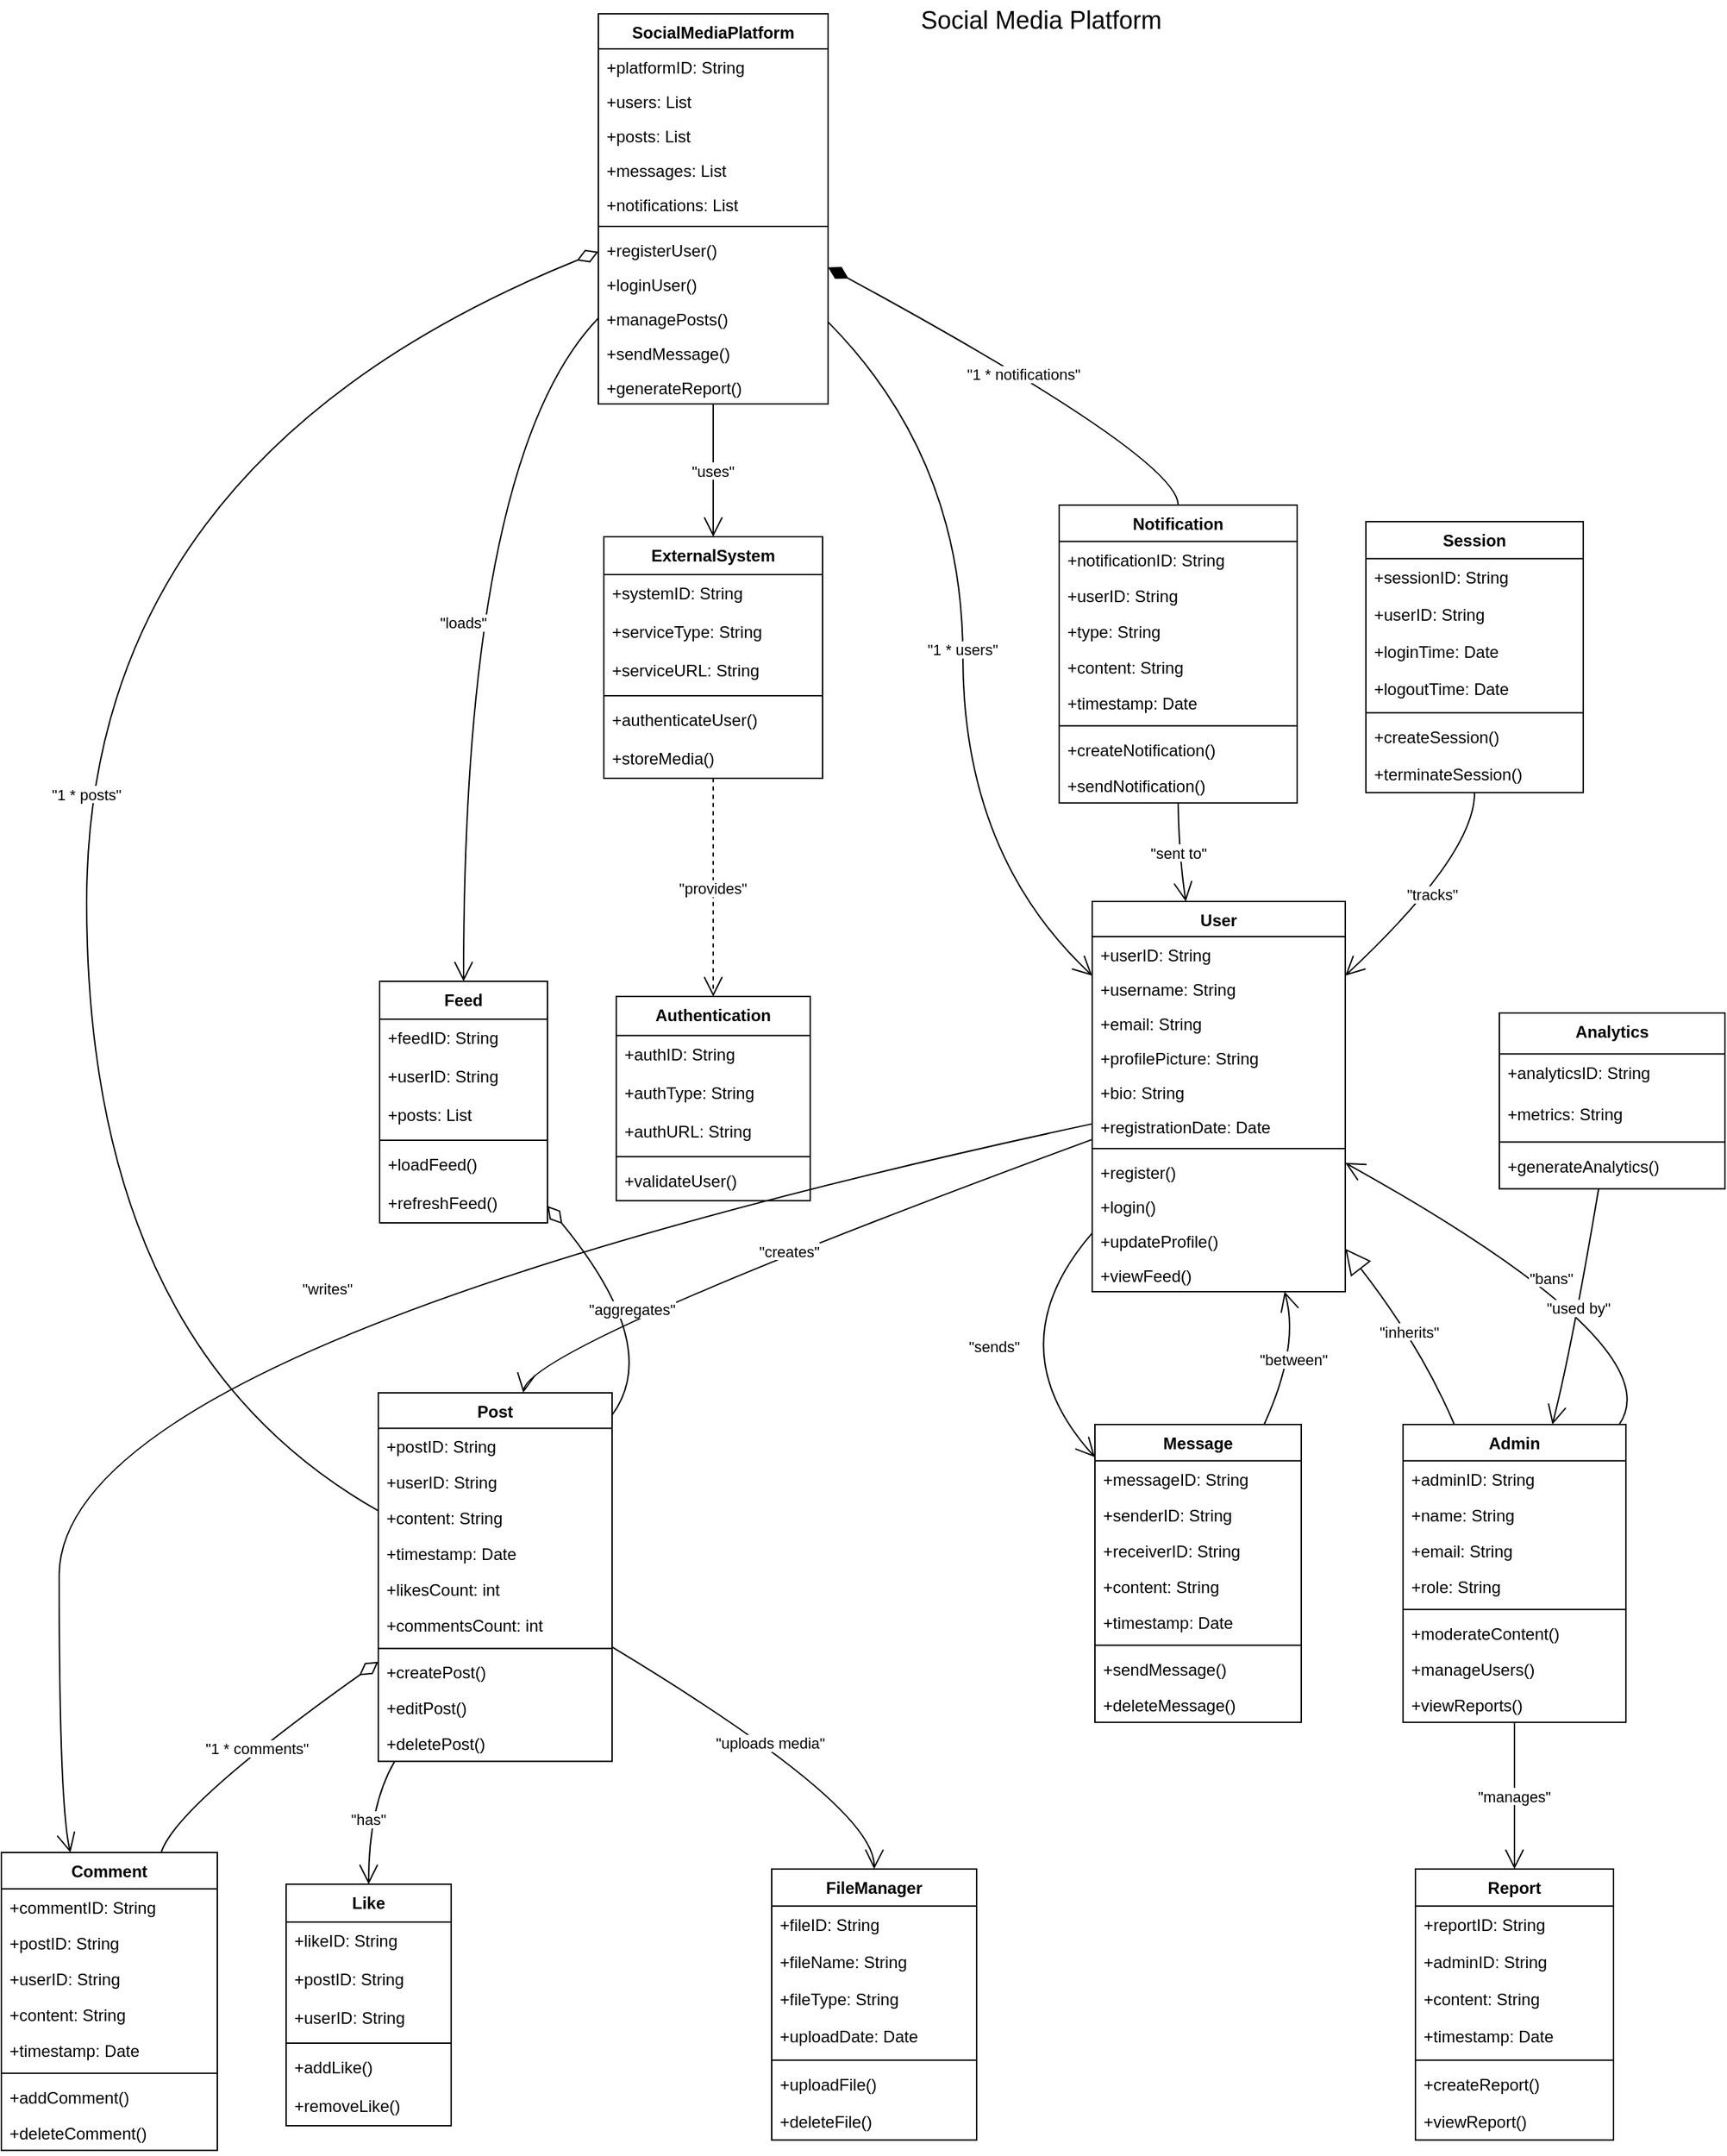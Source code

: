 <mxfile version="25.0.3">
  <diagram id="C5RBs43oDa-KdzZeNtuy" name="Page-1">
    <mxGraphModel grid="1" page="1" gridSize="10" guides="1" tooltips="1" connect="1" arrows="1" fold="1" pageScale="1" pageWidth="827" pageHeight="1169" math="0" shadow="0">
      <root>
        <mxCell id="WIyWlLk6GJQsqaUBKTNV-0" />
        <mxCell id="WIyWlLk6GJQsqaUBKTNV-1" parent="WIyWlLk6GJQsqaUBKTNV-0" />
        <mxCell id="wH7noNQ4ZhhsF74bomil-0" value="SocialMediaPlatform" style="swimlane;fontStyle=1;align=center;verticalAlign=top;childLayout=stackLayout;horizontal=1;startSize=25.455;horizontalStack=0;resizeParent=1;resizeParentMax=0;resizeLast=0;collapsible=0;marginBottom=0;" vertex="1" parent="WIyWlLk6GJQsqaUBKTNV-1">
          <mxGeometry x="454" y="20" width="167" height="283.455" as="geometry" />
        </mxCell>
        <mxCell id="wH7noNQ4ZhhsF74bomil-1" value="+platformID: String" style="text;strokeColor=none;fillColor=none;align=left;verticalAlign=top;spacingLeft=4;spacingRight=4;overflow=hidden;rotatable=0;points=[[0,0.5],[1,0.5]];portConstraint=eastwest;" vertex="1" parent="wH7noNQ4ZhhsF74bomil-0">
          <mxGeometry y="25.455" width="167" height="25" as="geometry" />
        </mxCell>
        <mxCell id="wH7noNQ4ZhhsF74bomil-2" value="+users: List" style="text;strokeColor=none;fillColor=none;align=left;verticalAlign=top;spacingLeft=4;spacingRight=4;overflow=hidden;rotatable=0;points=[[0,0.5],[1,0.5]];portConstraint=eastwest;" vertex="1" parent="wH7noNQ4ZhhsF74bomil-0">
          <mxGeometry y="50.455" width="167" height="25" as="geometry" />
        </mxCell>
        <mxCell id="wH7noNQ4ZhhsF74bomil-3" value="+posts: List" style="text;strokeColor=none;fillColor=none;align=left;verticalAlign=top;spacingLeft=4;spacingRight=4;overflow=hidden;rotatable=0;points=[[0,0.5],[1,0.5]];portConstraint=eastwest;" vertex="1" parent="wH7noNQ4ZhhsF74bomil-0">
          <mxGeometry y="75.455" width="167" height="25" as="geometry" />
        </mxCell>
        <mxCell id="wH7noNQ4ZhhsF74bomil-4" value="+messages: List" style="text;strokeColor=none;fillColor=none;align=left;verticalAlign=top;spacingLeft=4;spacingRight=4;overflow=hidden;rotatable=0;points=[[0,0.5],[1,0.5]];portConstraint=eastwest;" vertex="1" parent="wH7noNQ4ZhhsF74bomil-0">
          <mxGeometry y="100.455" width="167" height="25" as="geometry" />
        </mxCell>
        <mxCell id="wH7noNQ4ZhhsF74bomil-5" value="+notifications: List" style="text;strokeColor=none;fillColor=none;align=left;verticalAlign=top;spacingLeft=4;spacingRight=4;overflow=hidden;rotatable=0;points=[[0,0.5],[1,0.5]];portConstraint=eastwest;" vertex="1" parent="wH7noNQ4ZhhsF74bomil-0">
          <mxGeometry y="125.455" width="167" height="25" as="geometry" />
        </mxCell>
        <mxCell id="wH7noNQ4ZhhsF74bomil-6" style="line;strokeWidth=1;fillColor=none;align=left;verticalAlign=middle;spacingTop=-1;spacingLeft=3;spacingRight=3;rotatable=0;labelPosition=right;points=[];portConstraint=eastwest;strokeColor=inherit;" vertex="1" parent="wH7noNQ4ZhhsF74bomil-0">
          <mxGeometry y="150.455" width="167" height="8" as="geometry" />
        </mxCell>
        <mxCell id="wH7noNQ4ZhhsF74bomil-7" value="+registerUser()" style="text;strokeColor=none;fillColor=none;align=left;verticalAlign=top;spacingLeft=4;spacingRight=4;overflow=hidden;rotatable=0;points=[[0,0.5],[1,0.5]];portConstraint=eastwest;" vertex="1" parent="wH7noNQ4ZhhsF74bomil-0">
          <mxGeometry y="158.455" width="167" height="25" as="geometry" />
        </mxCell>
        <mxCell id="wH7noNQ4ZhhsF74bomil-8" value="+loginUser()" style="text;strokeColor=none;fillColor=none;align=left;verticalAlign=top;spacingLeft=4;spacingRight=4;overflow=hidden;rotatable=0;points=[[0,0.5],[1,0.5]];portConstraint=eastwest;" vertex="1" parent="wH7noNQ4ZhhsF74bomil-0">
          <mxGeometry y="183.455" width="167" height="25" as="geometry" />
        </mxCell>
        <mxCell id="wH7noNQ4ZhhsF74bomil-9" value="+managePosts()" style="text;strokeColor=none;fillColor=none;align=left;verticalAlign=top;spacingLeft=4;spacingRight=4;overflow=hidden;rotatable=0;points=[[0,0.5],[1,0.5]];portConstraint=eastwest;" vertex="1" parent="wH7noNQ4ZhhsF74bomil-0">
          <mxGeometry y="208.455" width="167" height="25" as="geometry" />
        </mxCell>
        <mxCell id="wH7noNQ4ZhhsF74bomil-10" value="+sendMessage()" style="text;strokeColor=none;fillColor=none;align=left;verticalAlign=top;spacingLeft=4;spacingRight=4;overflow=hidden;rotatable=0;points=[[0,0.5],[1,0.5]];portConstraint=eastwest;" vertex="1" parent="wH7noNQ4ZhhsF74bomil-0">
          <mxGeometry y="233.455" width="167" height="25" as="geometry" />
        </mxCell>
        <mxCell id="wH7noNQ4ZhhsF74bomil-11" value="+generateReport()" style="text;strokeColor=none;fillColor=none;align=left;verticalAlign=top;spacingLeft=4;spacingRight=4;overflow=hidden;rotatable=0;points=[[0,0.5],[1,0.5]];portConstraint=eastwest;" vertex="1" parent="wH7noNQ4ZhhsF74bomil-0">
          <mxGeometry y="258.455" width="167" height="25" as="geometry" />
        </mxCell>
        <mxCell id="wH7noNQ4ZhhsF74bomil-12" value="User" style="swimlane;fontStyle=1;align=center;verticalAlign=top;childLayout=stackLayout;horizontal=1;startSize=25.455;horizontalStack=0;resizeParent=1;resizeParentMax=0;resizeLast=0;collapsible=0;marginBottom=0;" vertex="1" parent="WIyWlLk6GJQsqaUBKTNV-1">
          <mxGeometry x="813" y="665" width="184" height="283.455" as="geometry" />
        </mxCell>
        <mxCell id="wH7noNQ4ZhhsF74bomil-13" value="+userID: String" style="text;strokeColor=none;fillColor=none;align=left;verticalAlign=top;spacingLeft=4;spacingRight=4;overflow=hidden;rotatable=0;points=[[0,0.5],[1,0.5]];portConstraint=eastwest;" vertex="1" parent="wH7noNQ4ZhhsF74bomil-12">
          <mxGeometry y="25.455" width="184" height="25" as="geometry" />
        </mxCell>
        <mxCell id="wH7noNQ4ZhhsF74bomil-14" value="+username: String" style="text;strokeColor=none;fillColor=none;align=left;verticalAlign=top;spacingLeft=4;spacingRight=4;overflow=hidden;rotatable=0;points=[[0,0.5],[1,0.5]];portConstraint=eastwest;" vertex="1" parent="wH7noNQ4ZhhsF74bomil-12">
          <mxGeometry y="50.455" width="184" height="25" as="geometry" />
        </mxCell>
        <mxCell id="wH7noNQ4ZhhsF74bomil-15" value="+email: String" style="text;strokeColor=none;fillColor=none;align=left;verticalAlign=top;spacingLeft=4;spacingRight=4;overflow=hidden;rotatable=0;points=[[0,0.5],[1,0.5]];portConstraint=eastwest;" vertex="1" parent="wH7noNQ4ZhhsF74bomil-12">
          <mxGeometry y="75.455" width="184" height="25" as="geometry" />
        </mxCell>
        <mxCell id="wH7noNQ4ZhhsF74bomil-16" value="+profilePicture: String" style="text;strokeColor=none;fillColor=none;align=left;verticalAlign=top;spacingLeft=4;spacingRight=4;overflow=hidden;rotatable=0;points=[[0,0.5],[1,0.5]];portConstraint=eastwest;" vertex="1" parent="wH7noNQ4ZhhsF74bomil-12">
          <mxGeometry y="100.455" width="184" height="25" as="geometry" />
        </mxCell>
        <mxCell id="wH7noNQ4ZhhsF74bomil-17" value="+bio: String" style="text;strokeColor=none;fillColor=none;align=left;verticalAlign=top;spacingLeft=4;spacingRight=4;overflow=hidden;rotatable=0;points=[[0,0.5],[1,0.5]];portConstraint=eastwest;" vertex="1" parent="wH7noNQ4ZhhsF74bomil-12">
          <mxGeometry y="125.455" width="184" height="25" as="geometry" />
        </mxCell>
        <mxCell id="wH7noNQ4ZhhsF74bomil-18" value="+registrationDate: Date" style="text;strokeColor=none;fillColor=none;align=left;verticalAlign=top;spacingLeft=4;spacingRight=4;overflow=hidden;rotatable=0;points=[[0,0.5],[1,0.5]];portConstraint=eastwest;" vertex="1" parent="wH7noNQ4ZhhsF74bomil-12">
          <mxGeometry y="150.455" width="184" height="25" as="geometry" />
        </mxCell>
        <mxCell id="wH7noNQ4ZhhsF74bomil-19" style="line;strokeWidth=1;fillColor=none;align=left;verticalAlign=middle;spacingTop=-1;spacingLeft=3;spacingRight=3;rotatable=0;labelPosition=right;points=[];portConstraint=eastwest;strokeColor=inherit;" vertex="1" parent="wH7noNQ4ZhhsF74bomil-12">
          <mxGeometry y="175.455" width="184" height="8" as="geometry" />
        </mxCell>
        <mxCell id="wH7noNQ4ZhhsF74bomil-20" value="+register()" style="text;strokeColor=none;fillColor=none;align=left;verticalAlign=top;spacingLeft=4;spacingRight=4;overflow=hidden;rotatable=0;points=[[0,0.5],[1,0.5]];portConstraint=eastwest;" vertex="1" parent="wH7noNQ4ZhhsF74bomil-12">
          <mxGeometry y="183.455" width="184" height="25" as="geometry" />
        </mxCell>
        <mxCell id="wH7noNQ4ZhhsF74bomil-21" value="+login()" style="text;strokeColor=none;fillColor=none;align=left;verticalAlign=top;spacingLeft=4;spacingRight=4;overflow=hidden;rotatable=0;points=[[0,0.5],[1,0.5]];portConstraint=eastwest;" vertex="1" parent="wH7noNQ4ZhhsF74bomil-12">
          <mxGeometry y="208.455" width="184" height="25" as="geometry" />
        </mxCell>
        <mxCell id="wH7noNQ4ZhhsF74bomil-22" value="+updateProfile()" style="text;strokeColor=none;fillColor=none;align=left;verticalAlign=top;spacingLeft=4;spacingRight=4;overflow=hidden;rotatable=0;points=[[0,0.5],[1,0.5]];portConstraint=eastwest;" vertex="1" parent="wH7noNQ4ZhhsF74bomil-12">
          <mxGeometry y="233.455" width="184" height="25" as="geometry" />
        </mxCell>
        <mxCell id="wH7noNQ4ZhhsF74bomil-23" value="+viewFeed()" style="text;strokeColor=none;fillColor=none;align=left;verticalAlign=top;spacingLeft=4;spacingRight=4;overflow=hidden;rotatable=0;points=[[0,0.5],[1,0.5]];portConstraint=eastwest;" vertex="1" parent="wH7noNQ4ZhhsF74bomil-12">
          <mxGeometry y="258.455" width="184" height="25" as="geometry" />
        </mxCell>
        <mxCell id="wH7noNQ4ZhhsF74bomil-24" value="Admin" style="swimlane;fontStyle=1;align=center;verticalAlign=top;childLayout=stackLayout;horizontal=1;startSize=26.375;horizontalStack=0;resizeParent=1;resizeParentMax=0;resizeLast=0;collapsible=0;marginBottom=0;" vertex="1" parent="WIyWlLk6GJQsqaUBKTNV-1">
          <mxGeometry x="1039" y="1045" width="162" height="216.375" as="geometry" />
        </mxCell>
        <mxCell id="wH7noNQ4ZhhsF74bomil-25" value="+adminID: String" style="text;strokeColor=none;fillColor=none;align=left;verticalAlign=top;spacingLeft=4;spacingRight=4;overflow=hidden;rotatable=0;points=[[0,0.5],[1,0.5]];portConstraint=eastwest;" vertex="1" parent="wH7noNQ4ZhhsF74bomil-24">
          <mxGeometry y="26.375" width="162" height="26" as="geometry" />
        </mxCell>
        <mxCell id="wH7noNQ4ZhhsF74bomil-26" value="+name: String" style="text;strokeColor=none;fillColor=none;align=left;verticalAlign=top;spacingLeft=4;spacingRight=4;overflow=hidden;rotatable=0;points=[[0,0.5],[1,0.5]];portConstraint=eastwest;" vertex="1" parent="wH7noNQ4ZhhsF74bomil-24">
          <mxGeometry y="52.375" width="162" height="26" as="geometry" />
        </mxCell>
        <mxCell id="wH7noNQ4ZhhsF74bomil-27" value="+email: String" style="text;strokeColor=none;fillColor=none;align=left;verticalAlign=top;spacingLeft=4;spacingRight=4;overflow=hidden;rotatable=0;points=[[0,0.5],[1,0.5]];portConstraint=eastwest;" vertex="1" parent="wH7noNQ4ZhhsF74bomil-24">
          <mxGeometry y="78.375" width="162" height="26" as="geometry" />
        </mxCell>
        <mxCell id="wH7noNQ4ZhhsF74bomil-28" value="+role: String" style="text;strokeColor=none;fillColor=none;align=left;verticalAlign=top;spacingLeft=4;spacingRight=4;overflow=hidden;rotatable=0;points=[[0,0.5],[1,0.5]];portConstraint=eastwest;" vertex="1" parent="wH7noNQ4ZhhsF74bomil-24">
          <mxGeometry y="104.375" width="162" height="26" as="geometry" />
        </mxCell>
        <mxCell id="wH7noNQ4ZhhsF74bomil-29" style="line;strokeWidth=1;fillColor=none;align=left;verticalAlign=middle;spacingTop=-1;spacingLeft=3;spacingRight=3;rotatable=0;labelPosition=right;points=[];portConstraint=eastwest;strokeColor=inherit;" vertex="1" parent="wH7noNQ4ZhhsF74bomil-24">
          <mxGeometry y="130.375" width="162" height="8" as="geometry" />
        </mxCell>
        <mxCell id="wH7noNQ4ZhhsF74bomil-30" value="+moderateContent()" style="text;strokeColor=none;fillColor=none;align=left;verticalAlign=top;spacingLeft=4;spacingRight=4;overflow=hidden;rotatable=0;points=[[0,0.5],[1,0.5]];portConstraint=eastwest;" vertex="1" parent="wH7noNQ4ZhhsF74bomil-24">
          <mxGeometry y="138.375" width="162" height="26" as="geometry" />
        </mxCell>
        <mxCell id="wH7noNQ4ZhhsF74bomil-31" value="+manageUsers()" style="text;strokeColor=none;fillColor=none;align=left;verticalAlign=top;spacingLeft=4;spacingRight=4;overflow=hidden;rotatable=0;points=[[0,0.5],[1,0.5]];portConstraint=eastwest;" vertex="1" parent="wH7noNQ4ZhhsF74bomil-24">
          <mxGeometry y="164.375" width="162" height="26" as="geometry" />
        </mxCell>
        <mxCell id="wH7noNQ4ZhhsF74bomil-32" value="+viewReports()" style="text;strokeColor=none;fillColor=none;align=left;verticalAlign=top;spacingLeft=4;spacingRight=4;overflow=hidden;rotatable=0;points=[[0,0.5],[1,0.5]];portConstraint=eastwest;" vertex="1" parent="wH7noNQ4ZhhsF74bomil-24">
          <mxGeometry y="190.375" width="162" height="26" as="geometry" />
        </mxCell>
        <mxCell id="wH7noNQ4ZhhsF74bomil-33" value="Post" style="swimlane;fontStyle=1;align=center;verticalAlign=top;childLayout=stackLayout;horizontal=1;startSize=25.7;horizontalStack=0;resizeParent=1;resizeParentMax=0;resizeLast=0;collapsible=0;marginBottom=0;" vertex="1" parent="WIyWlLk6GJQsqaUBKTNV-1">
          <mxGeometry x="294" y="1022" width="170" height="267.7" as="geometry" />
        </mxCell>
        <mxCell id="wH7noNQ4ZhhsF74bomil-34" value="+postID: String" style="text;strokeColor=none;fillColor=none;align=left;verticalAlign=top;spacingLeft=4;spacingRight=4;overflow=hidden;rotatable=0;points=[[0,0.5],[1,0.5]];portConstraint=eastwest;" vertex="1" parent="wH7noNQ4ZhhsF74bomil-33">
          <mxGeometry y="25.7" width="170" height="26" as="geometry" />
        </mxCell>
        <mxCell id="wH7noNQ4ZhhsF74bomil-35" value="+userID: String" style="text;strokeColor=none;fillColor=none;align=left;verticalAlign=top;spacingLeft=4;spacingRight=4;overflow=hidden;rotatable=0;points=[[0,0.5],[1,0.5]];portConstraint=eastwest;" vertex="1" parent="wH7noNQ4ZhhsF74bomil-33">
          <mxGeometry y="51.7" width="170" height="26" as="geometry" />
        </mxCell>
        <mxCell id="wH7noNQ4ZhhsF74bomil-36" value="+content: String" style="text;strokeColor=none;fillColor=none;align=left;verticalAlign=top;spacingLeft=4;spacingRight=4;overflow=hidden;rotatable=0;points=[[0,0.5],[1,0.5]];portConstraint=eastwest;" vertex="1" parent="wH7noNQ4ZhhsF74bomil-33">
          <mxGeometry y="77.7" width="170" height="26" as="geometry" />
        </mxCell>
        <mxCell id="wH7noNQ4ZhhsF74bomil-37" value="+timestamp: Date" style="text;strokeColor=none;fillColor=none;align=left;verticalAlign=top;spacingLeft=4;spacingRight=4;overflow=hidden;rotatable=0;points=[[0,0.5],[1,0.5]];portConstraint=eastwest;" vertex="1" parent="wH7noNQ4ZhhsF74bomil-33">
          <mxGeometry y="103.7" width="170" height="26" as="geometry" />
        </mxCell>
        <mxCell id="wH7noNQ4ZhhsF74bomil-38" value="+likesCount: int" style="text;strokeColor=none;fillColor=none;align=left;verticalAlign=top;spacingLeft=4;spacingRight=4;overflow=hidden;rotatable=0;points=[[0,0.5],[1,0.5]];portConstraint=eastwest;" vertex="1" parent="wH7noNQ4ZhhsF74bomil-33">
          <mxGeometry y="129.7" width="170" height="26" as="geometry" />
        </mxCell>
        <mxCell id="wH7noNQ4ZhhsF74bomil-39" value="+commentsCount: int" style="text;strokeColor=none;fillColor=none;align=left;verticalAlign=top;spacingLeft=4;spacingRight=4;overflow=hidden;rotatable=0;points=[[0,0.5],[1,0.5]];portConstraint=eastwest;" vertex="1" parent="wH7noNQ4ZhhsF74bomil-33">
          <mxGeometry y="155.7" width="170" height="26" as="geometry" />
        </mxCell>
        <mxCell id="wH7noNQ4ZhhsF74bomil-40" style="line;strokeWidth=1;fillColor=none;align=left;verticalAlign=middle;spacingTop=-1;spacingLeft=3;spacingRight=3;rotatable=0;labelPosition=right;points=[];portConstraint=eastwest;strokeColor=inherit;" vertex="1" parent="wH7noNQ4ZhhsF74bomil-33">
          <mxGeometry y="181.7" width="170" height="8" as="geometry" />
        </mxCell>
        <mxCell id="wH7noNQ4ZhhsF74bomil-41" value="+createPost()" style="text;strokeColor=none;fillColor=none;align=left;verticalAlign=top;spacingLeft=4;spacingRight=4;overflow=hidden;rotatable=0;points=[[0,0.5],[1,0.5]];portConstraint=eastwest;" vertex="1" parent="wH7noNQ4ZhhsF74bomil-33">
          <mxGeometry y="189.7" width="170" height="26" as="geometry" />
        </mxCell>
        <mxCell id="wH7noNQ4ZhhsF74bomil-42" value="+editPost()" style="text;strokeColor=none;fillColor=none;align=left;verticalAlign=top;spacingLeft=4;spacingRight=4;overflow=hidden;rotatable=0;points=[[0,0.5],[1,0.5]];portConstraint=eastwest;" vertex="1" parent="wH7noNQ4ZhhsF74bomil-33">
          <mxGeometry y="215.7" width="170" height="26" as="geometry" />
        </mxCell>
        <mxCell id="wH7noNQ4ZhhsF74bomil-43" value="+deletePost()" style="text;strokeColor=none;fillColor=none;align=left;verticalAlign=top;spacingLeft=4;spacingRight=4;overflow=hidden;rotatable=0;points=[[0,0.5],[1,0.5]];portConstraint=eastwest;" vertex="1" parent="wH7noNQ4ZhhsF74bomil-33">
          <mxGeometry y="241.7" width="170" height="26" as="geometry" />
        </mxCell>
        <mxCell id="wH7noNQ4ZhhsF74bomil-44" value="Comment" style="swimlane;fontStyle=1;align=center;verticalAlign=top;childLayout=stackLayout;horizontal=1;startSize=26.375;horizontalStack=0;resizeParent=1;resizeParentMax=0;resizeLast=0;collapsible=0;marginBottom=0;" vertex="1" parent="WIyWlLk6GJQsqaUBKTNV-1">
          <mxGeometry x="20" y="1356" width="157" height="216.375" as="geometry" />
        </mxCell>
        <mxCell id="wH7noNQ4ZhhsF74bomil-45" value="+commentID: String" style="text;strokeColor=none;fillColor=none;align=left;verticalAlign=top;spacingLeft=4;spacingRight=4;overflow=hidden;rotatable=0;points=[[0,0.5],[1,0.5]];portConstraint=eastwest;" vertex="1" parent="wH7noNQ4ZhhsF74bomil-44">
          <mxGeometry y="26.375" width="157" height="26" as="geometry" />
        </mxCell>
        <mxCell id="wH7noNQ4ZhhsF74bomil-46" value="+postID: String" style="text;strokeColor=none;fillColor=none;align=left;verticalAlign=top;spacingLeft=4;spacingRight=4;overflow=hidden;rotatable=0;points=[[0,0.5],[1,0.5]];portConstraint=eastwest;" vertex="1" parent="wH7noNQ4ZhhsF74bomil-44">
          <mxGeometry y="52.375" width="157" height="26" as="geometry" />
        </mxCell>
        <mxCell id="wH7noNQ4ZhhsF74bomil-47" value="+userID: String" style="text;strokeColor=none;fillColor=none;align=left;verticalAlign=top;spacingLeft=4;spacingRight=4;overflow=hidden;rotatable=0;points=[[0,0.5],[1,0.5]];portConstraint=eastwest;" vertex="1" parent="wH7noNQ4ZhhsF74bomil-44">
          <mxGeometry y="78.375" width="157" height="26" as="geometry" />
        </mxCell>
        <mxCell id="wH7noNQ4ZhhsF74bomil-48" value="+content: String" style="text;strokeColor=none;fillColor=none;align=left;verticalAlign=top;spacingLeft=4;spacingRight=4;overflow=hidden;rotatable=0;points=[[0,0.5],[1,0.5]];portConstraint=eastwest;" vertex="1" parent="wH7noNQ4ZhhsF74bomil-44">
          <mxGeometry y="104.375" width="157" height="26" as="geometry" />
        </mxCell>
        <mxCell id="wH7noNQ4ZhhsF74bomil-49" value="+timestamp: Date" style="text;strokeColor=none;fillColor=none;align=left;verticalAlign=top;spacingLeft=4;spacingRight=4;overflow=hidden;rotatable=0;points=[[0,0.5],[1,0.5]];portConstraint=eastwest;" vertex="1" parent="wH7noNQ4ZhhsF74bomil-44">
          <mxGeometry y="130.375" width="157" height="26" as="geometry" />
        </mxCell>
        <mxCell id="wH7noNQ4ZhhsF74bomil-50" style="line;strokeWidth=1;fillColor=none;align=left;verticalAlign=middle;spacingTop=-1;spacingLeft=3;spacingRight=3;rotatable=0;labelPosition=right;points=[];portConstraint=eastwest;strokeColor=inherit;" vertex="1" parent="wH7noNQ4ZhhsF74bomil-44">
          <mxGeometry y="156.375" width="157" height="8" as="geometry" />
        </mxCell>
        <mxCell id="wH7noNQ4ZhhsF74bomil-51" value="+addComment()" style="text;strokeColor=none;fillColor=none;align=left;verticalAlign=top;spacingLeft=4;spacingRight=4;overflow=hidden;rotatable=0;points=[[0,0.5],[1,0.5]];portConstraint=eastwest;" vertex="1" parent="wH7noNQ4ZhhsF74bomil-44">
          <mxGeometry y="164.375" width="157" height="26" as="geometry" />
        </mxCell>
        <mxCell id="wH7noNQ4ZhhsF74bomil-52" value="+deleteComment()" style="text;strokeColor=none;fillColor=none;align=left;verticalAlign=top;spacingLeft=4;spacingRight=4;overflow=hidden;rotatable=0;points=[[0,0.5],[1,0.5]];portConstraint=eastwest;" vertex="1" parent="wH7noNQ4ZhhsF74bomil-44">
          <mxGeometry y="190.375" width="157" height="26" as="geometry" />
        </mxCell>
        <mxCell id="wH7noNQ4ZhhsF74bomil-53" value="Message" style="swimlane;fontStyle=1;align=center;verticalAlign=top;childLayout=stackLayout;horizontal=1;startSize=26.375;horizontalStack=0;resizeParent=1;resizeParentMax=0;resizeLast=0;collapsible=0;marginBottom=0;" vertex="1" parent="WIyWlLk6GJQsqaUBKTNV-1">
          <mxGeometry x="815" y="1045" width="150" height="216.375" as="geometry" />
        </mxCell>
        <mxCell id="wH7noNQ4ZhhsF74bomil-54" value="+messageID: String" style="text;strokeColor=none;fillColor=none;align=left;verticalAlign=top;spacingLeft=4;spacingRight=4;overflow=hidden;rotatable=0;points=[[0,0.5],[1,0.5]];portConstraint=eastwest;" vertex="1" parent="wH7noNQ4ZhhsF74bomil-53">
          <mxGeometry y="26.375" width="150" height="26" as="geometry" />
        </mxCell>
        <mxCell id="wH7noNQ4ZhhsF74bomil-55" value="+senderID: String" style="text;strokeColor=none;fillColor=none;align=left;verticalAlign=top;spacingLeft=4;spacingRight=4;overflow=hidden;rotatable=0;points=[[0,0.5],[1,0.5]];portConstraint=eastwest;" vertex="1" parent="wH7noNQ4ZhhsF74bomil-53">
          <mxGeometry y="52.375" width="150" height="26" as="geometry" />
        </mxCell>
        <mxCell id="wH7noNQ4ZhhsF74bomil-56" value="+receiverID: String" style="text;strokeColor=none;fillColor=none;align=left;verticalAlign=top;spacingLeft=4;spacingRight=4;overflow=hidden;rotatable=0;points=[[0,0.5],[1,0.5]];portConstraint=eastwest;" vertex="1" parent="wH7noNQ4ZhhsF74bomil-53">
          <mxGeometry y="78.375" width="150" height="26" as="geometry" />
        </mxCell>
        <mxCell id="wH7noNQ4ZhhsF74bomil-57" value="+content: String" style="text;strokeColor=none;fillColor=none;align=left;verticalAlign=top;spacingLeft=4;spacingRight=4;overflow=hidden;rotatable=0;points=[[0,0.5],[1,0.5]];portConstraint=eastwest;" vertex="1" parent="wH7noNQ4ZhhsF74bomil-53">
          <mxGeometry y="104.375" width="150" height="26" as="geometry" />
        </mxCell>
        <mxCell id="wH7noNQ4ZhhsF74bomil-58" value="+timestamp: Date" style="text;strokeColor=none;fillColor=none;align=left;verticalAlign=top;spacingLeft=4;spacingRight=4;overflow=hidden;rotatable=0;points=[[0,0.5],[1,0.5]];portConstraint=eastwest;" vertex="1" parent="wH7noNQ4ZhhsF74bomil-53">
          <mxGeometry y="130.375" width="150" height="26" as="geometry" />
        </mxCell>
        <mxCell id="wH7noNQ4ZhhsF74bomil-59" style="line;strokeWidth=1;fillColor=none;align=left;verticalAlign=middle;spacingTop=-1;spacingLeft=3;spacingRight=3;rotatable=0;labelPosition=right;points=[];portConstraint=eastwest;strokeColor=inherit;" vertex="1" parent="wH7noNQ4ZhhsF74bomil-53">
          <mxGeometry y="156.375" width="150" height="8" as="geometry" />
        </mxCell>
        <mxCell id="wH7noNQ4ZhhsF74bomil-60" value="+sendMessage()" style="text;strokeColor=none;fillColor=none;align=left;verticalAlign=top;spacingLeft=4;spacingRight=4;overflow=hidden;rotatable=0;points=[[0,0.5],[1,0.5]];portConstraint=eastwest;" vertex="1" parent="wH7noNQ4ZhhsF74bomil-53">
          <mxGeometry y="164.375" width="150" height="26" as="geometry" />
        </mxCell>
        <mxCell id="wH7noNQ4ZhhsF74bomil-61" value="+deleteMessage()" style="text;strokeColor=none;fillColor=none;align=left;verticalAlign=top;spacingLeft=4;spacingRight=4;overflow=hidden;rotatable=0;points=[[0,0.5],[1,0.5]];portConstraint=eastwest;" vertex="1" parent="wH7noNQ4ZhhsF74bomil-53">
          <mxGeometry y="190.375" width="150" height="26" as="geometry" />
        </mxCell>
        <mxCell id="wH7noNQ4ZhhsF74bomil-62" value="Notification" style="swimlane;fontStyle=1;align=center;verticalAlign=top;childLayout=stackLayout;horizontal=1;startSize=26.375;horizontalStack=0;resizeParent=1;resizeParentMax=0;resizeLast=0;collapsible=0;marginBottom=0;" vertex="1" parent="WIyWlLk6GJQsqaUBKTNV-1">
          <mxGeometry x="789" y="377" width="173" height="216.375" as="geometry" />
        </mxCell>
        <mxCell id="wH7noNQ4ZhhsF74bomil-63" value="+notificationID: String" style="text;strokeColor=none;fillColor=none;align=left;verticalAlign=top;spacingLeft=4;spacingRight=4;overflow=hidden;rotatable=0;points=[[0,0.5],[1,0.5]];portConstraint=eastwest;" vertex="1" parent="wH7noNQ4ZhhsF74bomil-62">
          <mxGeometry y="26.375" width="173" height="26" as="geometry" />
        </mxCell>
        <mxCell id="wH7noNQ4ZhhsF74bomil-64" value="+userID: String" style="text;strokeColor=none;fillColor=none;align=left;verticalAlign=top;spacingLeft=4;spacingRight=4;overflow=hidden;rotatable=0;points=[[0,0.5],[1,0.5]];portConstraint=eastwest;" vertex="1" parent="wH7noNQ4ZhhsF74bomil-62">
          <mxGeometry y="52.375" width="173" height="26" as="geometry" />
        </mxCell>
        <mxCell id="wH7noNQ4ZhhsF74bomil-65" value="+type: String" style="text;strokeColor=none;fillColor=none;align=left;verticalAlign=top;spacingLeft=4;spacingRight=4;overflow=hidden;rotatable=0;points=[[0,0.5],[1,0.5]];portConstraint=eastwest;" vertex="1" parent="wH7noNQ4ZhhsF74bomil-62">
          <mxGeometry y="78.375" width="173" height="26" as="geometry" />
        </mxCell>
        <mxCell id="wH7noNQ4ZhhsF74bomil-66" value="+content: String" style="text;strokeColor=none;fillColor=none;align=left;verticalAlign=top;spacingLeft=4;spacingRight=4;overflow=hidden;rotatable=0;points=[[0,0.5],[1,0.5]];portConstraint=eastwest;" vertex="1" parent="wH7noNQ4ZhhsF74bomil-62">
          <mxGeometry y="104.375" width="173" height="26" as="geometry" />
        </mxCell>
        <mxCell id="wH7noNQ4ZhhsF74bomil-67" value="+timestamp: Date" style="text;strokeColor=none;fillColor=none;align=left;verticalAlign=top;spacingLeft=4;spacingRight=4;overflow=hidden;rotatable=0;points=[[0,0.5],[1,0.5]];portConstraint=eastwest;" vertex="1" parent="wH7noNQ4ZhhsF74bomil-62">
          <mxGeometry y="130.375" width="173" height="26" as="geometry" />
        </mxCell>
        <mxCell id="wH7noNQ4ZhhsF74bomil-68" style="line;strokeWidth=1;fillColor=none;align=left;verticalAlign=middle;spacingTop=-1;spacingLeft=3;spacingRight=3;rotatable=0;labelPosition=right;points=[];portConstraint=eastwest;strokeColor=inherit;" vertex="1" parent="wH7noNQ4ZhhsF74bomil-62">
          <mxGeometry y="156.375" width="173" height="8" as="geometry" />
        </mxCell>
        <mxCell id="wH7noNQ4ZhhsF74bomil-69" value="+createNotification()" style="text;strokeColor=none;fillColor=none;align=left;verticalAlign=top;spacingLeft=4;spacingRight=4;overflow=hidden;rotatable=0;points=[[0,0.5],[1,0.5]];portConstraint=eastwest;" vertex="1" parent="wH7noNQ4ZhhsF74bomil-62">
          <mxGeometry y="164.375" width="173" height="26" as="geometry" />
        </mxCell>
        <mxCell id="wH7noNQ4ZhhsF74bomil-70" value="+sendNotification()" style="text;strokeColor=none;fillColor=none;align=left;verticalAlign=top;spacingLeft=4;spacingRight=4;overflow=hidden;rotatable=0;points=[[0,0.5],[1,0.5]];portConstraint=eastwest;" vertex="1" parent="wH7noNQ4ZhhsF74bomil-62">
          <mxGeometry y="190.375" width="173" height="26" as="geometry" />
        </mxCell>
        <mxCell id="wH7noNQ4ZhhsF74bomil-71" value="ExternalSystem" style="swimlane;fontStyle=1;align=center;verticalAlign=top;childLayout=stackLayout;horizontal=1;startSize=27.5;horizontalStack=0;resizeParent=1;resizeParentMax=0;resizeLast=0;collapsible=0;marginBottom=0;" vertex="1" parent="WIyWlLk6GJQsqaUBKTNV-1">
          <mxGeometry x="458" y="400" width="159" height="175.5" as="geometry" />
        </mxCell>
        <mxCell id="wH7noNQ4ZhhsF74bomil-72" value="+systemID: String" style="text;strokeColor=none;fillColor=none;align=left;verticalAlign=top;spacingLeft=4;spacingRight=4;overflow=hidden;rotatable=0;points=[[0,0.5],[1,0.5]];portConstraint=eastwest;" vertex="1" parent="wH7noNQ4ZhhsF74bomil-71">
          <mxGeometry y="27.5" width="159" height="28" as="geometry" />
        </mxCell>
        <mxCell id="wH7noNQ4ZhhsF74bomil-73" value="+serviceType: String" style="text;strokeColor=none;fillColor=none;align=left;verticalAlign=top;spacingLeft=4;spacingRight=4;overflow=hidden;rotatable=0;points=[[0,0.5],[1,0.5]];portConstraint=eastwest;" vertex="1" parent="wH7noNQ4ZhhsF74bomil-71">
          <mxGeometry y="55.5" width="159" height="28" as="geometry" />
        </mxCell>
        <mxCell id="wH7noNQ4ZhhsF74bomil-74" value="+serviceURL: String" style="text;strokeColor=none;fillColor=none;align=left;verticalAlign=top;spacingLeft=4;spacingRight=4;overflow=hidden;rotatable=0;points=[[0,0.5],[1,0.5]];portConstraint=eastwest;" vertex="1" parent="wH7noNQ4ZhhsF74bomil-71">
          <mxGeometry y="83.5" width="159" height="28" as="geometry" />
        </mxCell>
        <mxCell id="wH7noNQ4ZhhsF74bomil-75" style="line;strokeWidth=1;fillColor=none;align=left;verticalAlign=middle;spacingTop=-1;spacingLeft=3;spacingRight=3;rotatable=0;labelPosition=right;points=[];portConstraint=eastwest;strokeColor=inherit;" vertex="1" parent="wH7noNQ4ZhhsF74bomil-71">
          <mxGeometry y="111.5" width="159" height="8" as="geometry" />
        </mxCell>
        <mxCell id="wH7noNQ4ZhhsF74bomil-76" value="+authenticateUser()" style="text;strokeColor=none;fillColor=none;align=left;verticalAlign=top;spacingLeft=4;spacingRight=4;overflow=hidden;rotatable=0;points=[[0,0.5],[1,0.5]];portConstraint=eastwest;" vertex="1" parent="wH7noNQ4ZhhsF74bomil-71">
          <mxGeometry y="119.5" width="159" height="28" as="geometry" />
        </mxCell>
        <mxCell id="wH7noNQ4ZhhsF74bomil-77" value="+storeMedia()" style="text;strokeColor=none;fillColor=none;align=left;verticalAlign=top;spacingLeft=4;spacingRight=4;overflow=hidden;rotatable=0;points=[[0,0.5],[1,0.5]];portConstraint=eastwest;" vertex="1" parent="wH7noNQ4ZhhsF74bomil-71">
          <mxGeometry y="147.5" width="159" height="28" as="geometry" />
        </mxCell>
        <mxCell id="wH7noNQ4ZhhsF74bomil-78" value="Feed" style="swimlane;fontStyle=1;align=center;verticalAlign=top;childLayout=stackLayout;horizontal=1;startSize=27.5;horizontalStack=0;resizeParent=1;resizeParentMax=0;resizeLast=0;collapsible=0;marginBottom=0;" vertex="1" parent="WIyWlLk6GJQsqaUBKTNV-1">
          <mxGeometry x="295" y="723" width="122" height="175.5" as="geometry" />
        </mxCell>
        <mxCell id="wH7noNQ4ZhhsF74bomil-79" value="+feedID: String" style="text;strokeColor=none;fillColor=none;align=left;verticalAlign=top;spacingLeft=4;spacingRight=4;overflow=hidden;rotatable=0;points=[[0,0.5],[1,0.5]];portConstraint=eastwest;" vertex="1" parent="wH7noNQ4ZhhsF74bomil-78">
          <mxGeometry y="27.5" width="122" height="28" as="geometry" />
        </mxCell>
        <mxCell id="wH7noNQ4ZhhsF74bomil-80" value="+userID: String" style="text;strokeColor=none;fillColor=none;align=left;verticalAlign=top;spacingLeft=4;spacingRight=4;overflow=hidden;rotatable=0;points=[[0,0.5],[1,0.5]];portConstraint=eastwest;" vertex="1" parent="wH7noNQ4ZhhsF74bomil-78">
          <mxGeometry y="55.5" width="122" height="28" as="geometry" />
        </mxCell>
        <mxCell id="wH7noNQ4ZhhsF74bomil-81" value="+posts: List" style="text;strokeColor=none;fillColor=none;align=left;verticalAlign=top;spacingLeft=4;spacingRight=4;overflow=hidden;rotatable=0;points=[[0,0.5],[1,0.5]];portConstraint=eastwest;" vertex="1" parent="wH7noNQ4ZhhsF74bomil-78">
          <mxGeometry y="83.5" width="122" height="28" as="geometry" />
        </mxCell>
        <mxCell id="wH7noNQ4ZhhsF74bomil-82" style="line;strokeWidth=1;fillColor=none;align=left;verticalAlign=middle;spacingTop=-1;spacingLeft=3;spacingRight=3;rotatable=0;labelPosition=right;points=[];portConstraint=eastwest;strokeColor=inherit;" vertex="1" parent="wH7noNQ4ZhhsF74bomil-78">
          <mxGeometry y="111.5" width="122" height="8" as="geometry" />
        </mxCell>
        <mxCell id="wH7noNQ4ZhhsF74bomil-83" value="+loadFeed()" style="text;strokeColor=none;fillColor=none;align=left;verticalAlign=top;spacingLeft=4;spacingRight=4;overflow=hidden;rotatable=0;points=[[0,0.5],[1,0.5]];portConstraint=eastwest;" vertex="1" parent="wH7noNQ4ZhhsF74bomil-78">
          <mxGeometry y="119.5" width="122" height="28" as="geometry" />
        </mxCell>
        <mxCell id="wH7noNQ4ZhhsF74bomil-84" value="+refreshFeed()" style="text;strokeColor=none;fillColor=none;align=left;verticalAlign=top;spacingLeft=4;spacingRight=4;overflow=hidden;rotatable=0;points=[[0,0.5],[1,0.5]];portConstraint=eastwest;" vertex="1" parent="wH7noNQ4ZhhsF74bomil-78">
          <mxGeometry y="147.5" width="122" height="28" as="geometry" />
        </mxCell>
        <mxCell id="wH7noNQ4ZhhsF74bomil-85" value="Like" style="swimlane;fontStyle=1;align=center;verticalAlign=top;childLayout=stackLayout;horizontal=1;startSize=27.5;horizontalStack=0;resizeParent=1;resizeParentMax=0;resizeLast=0;collapsible=0;marginBottom=0;" vertex="1" parent="WIyWlLk6GJQsqaUBKTNV-1">
          <mxGeometry x="227" y="1379" width="120" height="175.5" as="geometry" />
        </mxCell>
        <mxCell id="wH7noNQ4ZhhsF74bomil-86" value="+likeID: String" style="text;strokeColor=none;fillColor=none;align=left;verticalAlign=top;spacingLeft=4;spacingRight=4;overflow=hidden;rotatable=0;points=[[0,0.5],[1,0.5]];portConstraint=eastwest;" vertex="1" parent="wH7noNQ4ZhhsF74bomil-85">
          <mxGeometry y="27.5" width="120" height="28" as="geometry" />
        </mxCell>
        <mxCell id="wH7noNQ4ZhhsF74bomil-87" value="+postID: String" style="text;strokeColor=none;fillColor=none;align=left;verticalAlign=top;spacingLeft=4;spacingRight=4;overflow=hidden;rotatable=0;points=[[0,0.5],[1,0.5]];portConstraint=eastwest;" vertex="1" parent="wH7noNQ4ZhhsF74bomil-85">
          <mxGeometry y="55.5" width="120" height="28" as="geometry" />
        </mxCell>
        <mxCell id="wH7noNQ4ZhhsF74bomil-88" value="+userID: String" style="text;strokeColor=none;fillColor=none;align=left;verticalAlign=top;spacingLeft=4;spacingRight=4;overflow=hidden;rotatable=0;points=[[0,0.5],[1,0.5]];portConstraint=eastwest;" vertex="1" parent="wH7noNQ4ZhhsF74bomil-85">
          <mxGeometry y="83.5" width="120" height="28" as="geometry" />
        </mxCell>
        <mxCell id="wH7noNQ4ZhhsF74bomil-89" style="line;strokeWidth=1;fillColor=none;align=left;verticalAlign=middle;spacingTop=-1;spacingLeft=3;spacingRight=3;rotatable=0;labelPosition=right;points=[];portConstraint=eastwest;strokeColor=inherit;" vertex="1" parent="wH7noNQ4ZhhsF74bomil-85">
          <mxGeometry y="111.5" width="120" height="8" as="geometry" />
        </mxCell>
        <mxCell id="wH7noNQ4ZhhsF74bomil-90" value="+addLike()" style="text;strokeColor=none;fillColor=none;align=left;verticalAlign=top;spacingLeft=4;spacingRight=4;overflow=hidden;rotatable=0;points=[[0,0.5],[1,0.5]];portConstraint=eastwest;" vertex="1" parent="wH7noNQ4ZhhsF74bomil-85">
          <mxGeometry y="119.5" width="120" height="28" as="geometry" />
        </mxCell>
        <mxCell id="wH7noNQ4ZhhsF74bomil-91" value="+removeLike()" style="text;strokeColor=none;fillColor=none;align=left;verticalAlign=top;spacingLeft=4;spacingRight=4;overflow=hidden;rotatable=0;points=[[0,0.5],[1,0.5]];portConstraint=eastwest;" vertex="1" parent="wH7noNQ4ZhhsF74bomil-85">
          <mxGeometry y="147.5" width="120" height="28" as="geometry" />
        </mxCell>
        <mxCell id="wH7noNQ4ZhhsF74bomil-92" value="Report" style="swimlane;fontStyle=1;align=center;verticalAlign=top;childLayout=stackLayout;horizontal=1;startSize=26.857;horizontalStack=0;resizeParent=1;resizeParentMax=0;resizeLast=0;collapsible=0;marginBottom=0;" vertex="1" parent="WIyWlLk6GJQsqaUBKTNV-1">
          <mxGeometry x="1048" y="1368" width="144" height="196.857" as="geometry" />
        </mxCell>
        <mxCell id="wH7noNQ4ZhhsF74bomil-93" value="+reportID: String" style="text;strokeColor=none;fillColor=none;align=left;verticalAlign=top;spacingLeft=4;spacingRight=4;overflow=hidden;rotatable=0;points=[[0,0.5],[1,0.5]];portConstraint=eastwest;" vertex="1" parent="wH7noNQ4ZhhsF74bomil-92">
          <mxGeometry y="26.857" width="144" height="27" as="geometry" />
        </mxCell>
        <mxCell id="wH7noNQ4ZhhsF74bomil-94" value="+adminID: String" style="text;strokeColor=none;fillColor=none;align=left;verticalAlign=top;spacingLeft=4;spacingRight=4;overflow=hidden;rotatable=0;points=[[0,0.5],[1,0.5]];portConstraint=eastwest;" vertex="1" parent="wH7noNQ4ZhhsF74bomil-92">
          <mxGeometry y="53.857" width="144" height="27" as="geometry" />
        </mxCell>
        <mxCell id="wH7noNQ4ZhhsF74bomil-95" value="+content: String" style="text;strokeColor=none;fillColor=none;align=left;verticalAlign=top;spacingLeft=4;spacingRight=4;overflow=hidden;rotatable=0;points=[[0,0.5],[1,0.5]];portConstraint=eastwest;" vertex="1" parent="wH7noNQ4ZhhsF74bomil-92">
          <mxGeometry y="80.857" width="144" height="27" as="geometry" />
        </mxCell>
        <mxCell id="wH7noNQ4ZhhsF74bomil-96" value="+timestamp: Date" style="text;strokeColor=none;fillColor=none;align=left;verticalAlign=top;spacingLeft=4;spacingRight=4;overflow=hidden;rotatable=0;points=[[0,0.5],[1,0.5]];portConstraint=eastwest;" vertex="1" parent="wH7noNQ4ZhhsF74bomil-92">
          <mxGeometry y="107.857" width="144" height="27" as="geometry" />
        </mxCell>
        <mxCell id="wH7noNQ4ZhhsF74bomil-97" style="line;strokeWidth=1;fillColor=none;align=left;verticalAlign=middle;spacingTop=-1;spacingLeft=3;spacingRight=3;rotatable=0;labelPosition=right;points=[];portConstraint=eastwest;strokeColor=inherit;" vertex="1" parent="wH7noNQ4ZhhsF74bomil-92">
          <mxGeometry y="134.857" width="144" height="8" as="geometry" />
        </mxCell>
        <mxCell id="wH7noNQ4ZhhsF74bomil-98" value="+createReport()" style="text;strokeColor=none;fillColor=none;align=left;verticalAlign=top;spacingLeft=4;spacingRight=4;overflow=hidden;rotatable=0;points=[[0,0.5],[1,0.5]];portConstraint=eastwest;" vertex="1" parent="wH7noNQ4ZhhsF74bomil-92">
          <mxGeometry y="142.857" width="144" height="27" as="geometry" />
        </mxCell>
        <mxCell id="wH7noNQ4ZhhsF74bomil-99" value="+viewReport()" style="text;strokeColor=none;fillColor=none;align=left;verticalAlign=top;spacingLeft=4;spacingRight=4;overflow=hidden;rotatable=0;points=[[0,0.5],[1,0.5]];portConstraint=eastwest;" vertex="1" parent="wH7noNQ4ZhhsF74bomil-92">
          <mxGeometry y="169.857" width="144" height="27" as="geometry" />
        </mxCell>
        <mxCell id="wH7noNQ4ZhhsF74bomil-100" value="FileManager" style="swimlane;fontStyle=1;align=center;verticalAlign=top;childLayout=stackLayout;horizontal=1;startSize=26.857;horizontalStack=0;resizeParent=1;resizeParentMax=0;resizeLast=0;collapsible=0;marginBottom=0;" vertex="1" parent="WIyWlLk6GJQsqaUBKTNV-1">
          <mxGeometry x="580" y="1368" width="149" height="196.857" as="geometry" />
        </mxCell>
        <mxCell id="wH7noNQ4ZhhsF74bomil-101" value="+fileID: String" style="text;strokeColor=none;fillColor=none;align=left;verticalAlign=top;spacingLeft=4;spacingRight=4;overflow=hidden;rotatable=0;points=[[0,0.5],[1,0.5]];portConstraint=eastwest;" vertex="1" parent="wH7noNQ4ZhhsF74bomil-100">
          <mxGeometry y="26.857" width="149" height="27" as="geometry" />
        </mxCell>
        <mxCell id="wH7noNQ4ZhhsF74bomil-102" value="+fileName: String" style="text;strokeColor=none;fillColor=none;align=left;verticalAlign=top;spacingLeft=4;spacingRight=4;overflow=hidden;rotatable=0;points=[[0,0.5],[1,0.5]];portConstraint=eastwest;" vertex="1" parent="wH7noNQ4ZhhsF74bomil-100">
          <mxGeometry y="53.857" width="149" height="27" as="geometry" />
        </mxCell>
        <mxCell id="wH7noNQ4ZhhsF74bomil-103" value="+fileType: String" style="text;strokeColor=none;fillColor=none;align=left;verticalAlign=top;spacingLeft=4;spacingRight=4;overflow=hidden;rotatable=0;points=[[0,0.5],[1,0.5]];portConstraint=eastwest;" vertex="1" parent="wH7noNQ4ZhhsF74bomil-100">
          <mxGeometry y="80.857" width="149" height="27" as="geometry" />
        </mxCell>
        <mxCell id="wH7noNQ4ZhhsF74bomil-104" value="+uploadDate: Date" style="text;strokeColor=none;fillColor=none;align=left;verticalAlign=top;spacingLeft=4;spacingRight=4;overflow=hidden;rotatable=0;points=[[0,0.5],[1,0.5]];portConstraint=eastwest;" vertex="1" parent="wH7noNQ4ZhhsF74bomil-100">
          <mxGeometry y="107.857" width="149" height="27" as="geometry" />
        </mxCell>
        <mxCell id="wH7noNQ4ZhhsF74bomil-105" style="line;strokeWidth=1;fillColor=none;align=left;verticalAlign=middle;spacingTop=-1;spacingLeft=3;spacingRight=3;rotatable=0;labelPosition=right;points=[];portConstraint=eastwest;strokeColor=inherit;" vertex="1" parent="wH7noNQ4ZhhsF74bomil-100">
          <mxGeometry y="134.857" width="149" height="8" as="geometry" />
        </mxCell>
        <mxCell id="wH7noNQ4ZhhsF74bomil-106" value="+uploadFile()" style="text;strokeColor=none;fillColor=none;align=left;verticalAlign=top;spacingLeft=4;spacingRight=4;overflow=hidden;rotatable=0;points=[[0,0.5],[1,0.5]];portConstraint=eastwest;" vertex="1" parent="wH7noNQ4ZhhsF74bomil-100">
          <mxGeometry y="142.857" width="149" height="27" as="geometry" />
        </mxCell>
        <mxCell id="wH7noNQ4ZhhsF74bomil-107" value="+deleteFile()" style="text;strokeColor=none;fillColor=none;align=left;verticalAlign=top;spacingLeft=4;spacingRight=4;overflow=hidden;rotatable=0;points=[[0,0.5],[1,0.5]];portConstraint=eastwest;" vertex="1" parent="wH7noNQ4ZhhsF74bomil-100">
          <mxGeometry y="169.857" width="149" height="27" as="geometry" />
        </mxCell>
        <mxCell id="wH7noNQ4ZhhsF74bomil-108" value="Authentication" style="swimlane;fontStyle=1;align=center;verticalAlign=top;childLayout=stackLayout;horizontal=1;startSize=28.4;horizontalStack=0;resizeParent=1;resizeParentMax=0;resizeLast=0;collapsible=0;marginBottom=0;" vertex="1" parent="WIyWlLk6GJQsqaUBKTNV-1">
          <mxGeometry x="467" y="734" width="141" height="148.4" as="geometry" />
        </mxCell>
        <mxCell id="wH7noNQ4ZhhsF74bomil-109" value="+authID: String" style="text;strokeColor=none;fillColor=none;align=left;verticalAlign=top;spacingLeft=4;spacingRight=4;overflow=hidden;rotatable=0;points=[[0,0.5],[1,0.5]];portConstraint=eastwest;" vertex="1" parent="wH7noNQ4ZhhsF74bomil-108">
          <mxGeometry y="28.4" width="141" height="28" as="geometry" />
        </mxCell>
        <mxCell id="wH7noNQ4ZhhsF74bomil-110" value="+authType: String" style="text;strokeColor=none;fillColor=none;align=left;verticalAlign=top;spacingLeft=4;spacingRight=4;overflow=hidden;rotatable=0;points=[[0,0.5],[1,0.5]];portConstraint=eastwest;" vertex="1" parent="wH7noNQ4ZhhsF74bomil-108">
          <mxGeometry y="56.4" width="141" height="28" as="geometry" />
        </mxCell>
        <mxCell id="wH7noNQ4ZhhsF74bomil-111" value="+authURL: String" style="text;strokeColor=none;fillColor=none;align=left;verticalAlign=top;spacingLeft=4;spacingRight=4;overflow=hidden;rotatable=0;points=[[0,0.5],[1,0.5]];portConstraint=eastwest;" vertex="1" parent="wH7noNQ4ZhhsF74bomil-108">
          <mxGeometry y="84.4" width="141" height="28" as="geometry" />
        </mxCell>
        <mxCell id="wH7noNQ4ZhhsF74bomil-112" style="line;strokeWidth=1;fillColor=none;align=left;verticalAlign=middle;spacingTop=-1;spacingLeft=3;spacingRight=3;rotatable=0;labelPosition=right;points=[];portConstraint=eastwest;strokeColor=inherit;" vertex="1" parent="wH7noNQ4ZhhsF74bomil-108">
          <mxGeometry y="112.4" width="141" height="8" as="geometry" />
        </mxCell>
        <mxCell id="wH7noNQ4ZhhsF74bomil-113" value="+validateUser()" style="text;strokeColor=none;fillColor=none;align=left;verticalAlign=top;spacingLeft=4;spacingRight=4;overflow=hidden;rotatable=0;points=[[0,0.5],[1,0.5]];portConstraint=eastwest;" vertex="1" parent="wH7noNQ4ZhhsF74bomil-108">
          <mxGeometry y="120.4" width="141" height="28" as="geometry" />
        </mxCell>
        <mxCell id="wH7noNQ4ZhhsF74bomil-114" value="Session" style="swimlane;fontStyle=1;align=center;verticalAlign=top;childLayout=stackLayout;horizontal=1;startSize=26.857;horizontalStack=0;resizeParent=1;resizeParentMax=0;resizeLast=0;collapsible=0;marginBottom=0;" vertex="1" parent="WIyWlLk6GJQsqaUBKTNV-1">
          <mxGeometry x="1012" y="389" width="158" height="196.857" as="geometry" />
        </mxCell>
        <mxCell id="wH7noNQ4ZhhsF74bomil-115" value="+sessionID: String" style="text;strokeColor=none;fillColor=none;align=left;verticalAlign=top;spacingLeft=4;spacingRight=4;overflow=hidden;rotatable=0;points=[[0,0.5],[1,0.5]];portConstraint=eastwest;" vertex="1" parent="wH7noNQ4ZhhsF74bomil-114">
          <mxGeometry y="26.857" width="158" height="27" as="geometry" />
        </mxCell>
        <mxCell id="wH7noNQ4ZhhsF74bomil-116" value="+userID: String" style="text;strokeColor=none;fillColor=none;align=left;verticalAlign=top;spacingLeft=4;spacingRight=4;overflow=hidden;rotatable=0;points=[[0,0.5],[1,0.5]];portConstraint=eastwest;" vertex="1" parent="wH7noNQ4ZhhsF74bomil-114">
          <mxGeometry y="53.857" width="158" height="27" as="geometry" />
        </mxCell>
        <mxCell id="wH7noNQ4ZhhsF74bomil-117" value="+loginTime: Date" style="text;strokeColor=none;fillColor=none;align=left;verticalAlign=top;spacingLeft=4;spacingRight=4;overflow=hidden;rotatable=0;points=[[0,0.5],[1,0.5]];portConstraint=eastwest;" vertex="1" parent="wH7noNQ4ZhhsF74bomil-114">
          <mxGeometry y="80.857" width="158" height="27" as="geometry" />
        </mxCell>
        <mxCell id="wH7noNQ4ZhhsF74bomil-118" value="+logoutTime: Date" style="text;strokeColor=none;fillColor=none;align=left;verticalAlign=top;spacingLeft=4;spacingRight=4;overflow=hidden;rotatable=0;points=[[0,0.5],[1,0.5]];portConstraint=eastwest;" vertex="1" parent="wH7noNQ4ZhhsF74bomil-114">
          <mxGeometry y="107.857" width="158" height="27" as="geometry" />
        </mxCell>
        <mxCell id="wH7noNQ4ZhhsF74bomil-119" style="line;strokeWidth=1;fillColor=none;align=left;verticalAlign=middle;spacingTop=-1;spacingLeft=3;spacingRight=3;rotatable=0;labelPosition=right;points=[];portConstraint=eastwest;strokeColor=inherit;" vertex="1" parent="wH7noNQ4ZhhsF74bomil-114">
          <mxGeometry y="134.857" width="158" height="8" as="geometry" />
        </mxCell>
        <mxCell id="wH7noNQ4ZhhsF74bomil-120" value="+createSession()" style="text;strokeColor=none;fillColor=none;align=left;verticalAlign=top;spacingLeft=4;spacingRight=4;overflow=hidden;rotatable=0;points=[[0,0.5],[1,0.5]];portConstraint=eastwest;" vertex="1" parent="wH7noNQ4ZhhsF74bomil-114">
          <mxGeometry y="142.857" width="158" height="27" as="geometry" />
        </mxCell>
        <mxCell id="wH7noNQ4ZhhsF74bomil-121" value="+terminateSession()" style="text;strokeColor=none;fillColor=none;align=left;verticalAlign=top;spacingLeft=4;spacingRight=4;overflow=hidden;rotatable=0;points=[[0,0.5],[1,0.5]];portConstraint=eastwest;" vertex="1" parent="wH7noNQ4ZhhsF74bomil-114">
          <mxGeometry y="169.857" width="158" height="27" as="geometry" />
        </mxCell>
        <mxCell id="wH7noNQ4ZhhsF74bomil-122" value="Analytics" style="swimlane;fontStyle=1;align=center;verticalAlign=top;childLayout=stackLayout;horizontal=1;startSize=29.75;horizontalStack=0;resizeParent=1;resizeParentMax=0;resizeLast=0;collapsible=0;marginBottom=0;" vertex="1" parent="WIyWlLk6GJQsqaUBKTNV-1">
          <mxGeometry x="1109" y="746" width="164" height="127.75" as="geometry" />
        </mxCell>
        <mxCell id="wH7noNQ4ZhhsF74bomil-123" value="+analyticsID: String" style="text;strokeColor=none;fillColor=none;align=left;verticalAlign=top;spacingLeft=4;spacingRight=4;overflow=hidden;rotatable=0;points=[[0,0.5],[1,0.5]];portConstraint=eastwest;" vertex="1" parent="wH7noNQ4ZhhsF74bomil-122">
          <mxGeometry y="29.75" width="164" height="30" as="geometry" />
        </mxCell>
        <mxCell id="wH7noNQ4ZhhsF74bomil-124" value="+metrics: String" style="text;strokeColor=none;fillColor=none;align=left;verticalAlign=top;spacingLeft=4;spacingRight=4;overflow=hidden;rotatable=0;points=[[0,0.5],[1,0.5]];portConstraint=eastwest;" vertex="1" parent="wH7noNQ4ZhhsF74bomil-122">
          <mxGeometry y="59.75" width="164" height="30" as="geometry" />
        </mxCell>
        <mxCell id="wH7noNQ4ZhhsF74bomil-125" style="line;strokeWidth=1;fillColor=none;align=left;verticalAlign=middle;spacingTop=-1;spacingLeft=3;spacingRight=3;rotatable=0;labelPosition=right;points=[];portConstraint=eastwest;strokeColor=inherit;" vertex="1" parent="wH7noNQ4ZhhsF74bomil-122">
          <mxGeometry y="89.75" width="164" height="8" as="geometry" />
        </mxCell>
        <mxCell id="wH7noNQ4ZhhsF74bomil-126" value="+generateAnalytics()" style="text;strokeColor=none;fillColor=none;align=left;verticalAlign=top;spacingLeft=4;spacingRight=4;overflow=hidden;rotatable=0;points=[[0,0.5],[1,0.5]];portConstraint=eastwest;" vertex="1" parent="wH7noNQ4ZhhsF74bomil-122">
          <mxGeometry y="97.75" width="164" height="30" as="geometry" />
        </mxCell>
        <mxCell id="wH7noNQ4ZhhsF74bomil-127" value="&quot;1 * users&quot;" style="curved=1;startArrow=none;endArrow=open;endSize=12;exitX=1;exitY=0.79;entryX=0;entryY=0.19;rounded=0;" edge="1" parent="WIyWlLk6GJQsqaUBKTNV-1" source="wH7noNQ4ZhhsF74bomil-0" target="wH7noNQ4ZhhsF74bomil-12">
          <mxGeometry relative="1" as="geometry">
            <Array as="points">
              <mxPoint x="719" y="343" />
              <mxPoint x="719" y="631" />
            </Array>
          </mxGeometry>
        </mxCell>
        <mxCell id="wH7noNQ4ZhhsF74bomil-128" value="&quot;1 * posts&quot;" style="curved=1;startArrow=diamondThin;startSize=14;startFill=0;endArrow=none;exitX=0;exitY=0.61;entryX=0;entryY=0.32;rounded=0;" edge="1" parent="WIyWlLk6GJQsqaUBKTNV-1" source="wH7noNQ4ZhhsF74bomil-0" target="wH7noNQ4ZhhsF74bomil-33">
          <mxGeometry relative="1" as="geometry">
            <Array as="points">
              <mxPoint x="82" y="343" />
              <mxPoint x="82" y="988" />
            </Array>
          </mxGeometry>
        </mxCell>
        <mxCell id="wH7noNQ4ZhhsF74bomil-129" value="&quot;1 * notifications&quot;" style="curved=1;startArrow=diamondThin;startSize=14;startFill=1;endArrow=none;exitX=1;exitY=0.65;entryX=0.5;entryY=0;rounded=0;" edge="1" parent="WIyWlLk6GJQsqaUBKTNV-1" source="wH7noNQ4ZhhsF74bomil-0" target="wH7noNQ4ZhhsF74bomil-62">
          <mxGeometry relative="1" as="geometry">
            <Array as="points">
              <mxPoint x="876" y="343" />
            </Array>
          </mxGeometry>
        </mxCell>
        <mxCell id="wH7noNQ4ZhhsF74bomil-130" value="&quot;uses&quot;" style="curved=1;startArrow=none;endArrow=open;endSize=12;exitX=0.5;exitY=1;entryX=0.5;entryY=0;rounded=0;" edge="1" parent="WIyWlLk6GJQsqaUBKTNV-1" source="wH7noNQ4ZhhsF74bomil-0" target="wH7noNQ4ZhhsF74bomil-71">
          <mxGeometry relative="1" as="geometry">
            <Array as="points" />
          </mxGeometry>
        </mxCell>
        <mxCell id="wH7noNQ4ZhhsF74bomil-131" value="&quot;loads&quot;" style="curved=1;startArrow=none;endArrow=open;endSize=12;exitX=0;exitY=0.78;entryX=0.5;entryY=0;rounded=0;" edge="1" parent="WIyWlLk6GJQsqaUBKTNV-1" source="wH7noNQ4ZhhsF74bomil-0" target="wH7noNQ4ZhhsF74bomil-78">
          <mxGeometry relative="1" as="geometry">
            <Array as="points">
              <mxPoint x="356" y="343" />
            </Array>
          </mxGeometry>
        </mxCell>
        <mxCell id="wH7noNQ4ZhhsF74bomil-132" value="&quot;creates&quot;" style="curved=1;startArrow=none;endArrow=open;endSize=12;exitX=0;exitY=0.61;entryX=0.62;entryY=0;rounded=0;" edge="1" parent="WIyWlLk6GJQsqaUBKTNV-1" source="wH7noNQ4ZhhsF74bomil-12" target="wH7noNQ4ZhhsF74bomil-33">
          <mxGeometry relative="1" as="geometry">
            <Array as="points">
              <mxPoint x="405" y="988" />
            </Array>
          </mxGeometry>
        </mxCell>
        <mxCell id="wH7noNQ4ZhhsF74bomil-133" value="&quot;writes&quot;" style="curved=1;startArrow=none;endArrow=open;endSize=12;exitX=0;exitY=0.57;entryX=0.32;entryY=0;rounded=0;" edge="1" parent="WIyWlLk6GJQsqaUBKTNV-1" source="wH7noNQ4ZhhsF74bomil-12" target="wH7noNQ4ZhhsF74bomil-44">
          <mxGeometry relative="1" as="geometry">
            <Array as="points">
              <mxPoint x="62" y="988" />
              <mxPoint x="62" y="1322" />
            </Array>
          </mxGeometry>
        </mxCell>
        <mxCell id="wH7noNQ4ZhhsF74bomil-134" value="&quot;sends&quot;" style="curved=1;startArrow=none;endArrow=open;endSize=12;exitX=0;exitY=0.85;entryX=0;entryY=0.11;rounded=0;" edge="1" parent="WIyWlLk6GJQsqaUBKTNV-1" source="wH7noNQ4ZhhsF74bomil-12" target="wH7noNQ4ZhhsF74bomil-53">
          <mxGeometry relative="1" as="geometry">
            <Array as="points">
              <mxPoint x="742" y="988" />
            </Array>
          </mxGeometry>
        </mxCell>
        <mxCell id="wH7noNQ4ZhhsF74bomil-135" value="&quot;inherits&quot;" style="curved=1;startArrow=block;startSize=16;startFill=0;endArrow=none;exitX=1;exitY=0.89;entryX=0.23;entryY=0;rounded=0;" edge="1" parent="WIyWlLk6GJQsqaUBKTNV-1" source="wH7noNQ4ZhhsF74bomil-12" target="wH7noNQ4ZhhsF74bomil-24">
          <mxGeometry relative="1" as="geometry">
            <Array as="points">
              <mxPoint x="1052" y="988" />
            </Array>
          </mxGeometry>
        </mxCell>
        <mxCell id="wH7noNQ4ZhhsF74bomil-136" value="&quot;manages&quot;" style="curved=1;startArrow=none;endArrow=open;endSize=12;exitX=0.5;exitY=1;entryX=0.5;entryY=0;rounded=0;" edge="1" parent="WIyWlLk6GJQsqaUBKTNV-1" source="wH7noNQ4ZhhsF74bomil-24" target="wH7noNQ4ZhhsF74bomil-92">
          <mxGeometry relative="1" as="geometry">
            <Array as="points" />
          </mxGeometry>
        </mxCell>
        <mxCell id="wH7noNQ4ZhhsF74bomil-137" value="&quot;bans&quot;" style="curved=1;startArrow=none;endArrow=open;endSize=12;exitX=0.97;exitY=0;entryX=1;entryY=0.67;rounded=0;" edge="1" parent="WIyWlLk6GJQsqaUBKTNV-1" source="wH7noNQ4ZhhsF74bomil-24" target="wH7noNQ4ZhhsF74bomil-12">
          <mxGeometry relative="1" as="geometry">
            <Array as="points">
              <mxPoint x="1236" y="988" />
            </Array>
          </mxGeometry>
        </mxCell>
        <mxCell id="wH7noNQ4ZhhsF74bomil-138" value="&quot;1 * comments&quot;" style="curved=1;startArrow=diamondThin;startSize=14;startFill=0;endArrow=none;exitX=0;exitY=0.73;entryX=0.74;entryY=0;rounded=0;" edge="1" parent="WIyWlLk6GJQsqaUBKTNV-1" source="wH7noNQ4ZhhsF74bomil-33" target="wH7noNQ4ZhhsF74bomil-44">
          <mxGeometry relative="1" as="geometry">
            <Array as="points">
              <mxPoint x="147" y="1322" />
            </Array>
          </mxGeometry>
        </mxCell>
        <mxCell id="wH7noNQ4ZhhsF74bomil-139" value="&quot;has&quot;" style="curved=1;startArrow=none;endArrow=open;endSize=12;exitX=0.07;exitY=1;entryX=0.5;entryY=0;rounded=0;" edge="1" parent="WIyWlLk6GJQsqaUBKTNV-1" source="wH7noNQ4ZhhsF74bomil-33" target="wH7noNQ4ZhhsF74bomil-85">
          <mxGeometry relative="1" as="geometry">
            <Array as="points">
              <mxPoint x="287" y="1322" />
            </Array>
          </mxGeometry>
        </mxCell>
        <mxCell id="wH7noNQ4ZhhsF74bomil-140" value="&quot;uploads media&quot;" style="curved=1;startArrow=none;endArrow=open;endSize=12;exitX=1;exitY=0.69;entryX=0.5;entryY=0;rounded=0;" edge="1" parent="WIyWlLk6GJQsqaUBKTNV-1" source="wH7noNQ4ZhhsF74bomil-33" target="wH7noNQ4ZhhsF74bomil-100">
          <mxGeometry relative="1" as="geometry">
            <Array as="points">
              <mxPoint x="655" y="1322" />
            </Array>
          </mxGeometry>
        </mxCell>
        <mxCell id="wH7noNQ4ZhhsF74bomil-141" value="&quot;provides&quot;" style="curved=1;dashed=1;startArrow=none;endArrow=open;endSize=12;exitX=0.5;exitY=1;entryX=0.5;entryY=0;rounded=0;" edge="1" parent="WIyWlLk6GJQsqaUBKTNV-1" source="wH7noNQ4ZhhsF74bomil-71" target="wH7noNQ4ZhhsF74bomil-108">
          <mxGeometry relative="1" as="geometry">
            <Array as="points" />
          </mxGeometry>
        </mxCell>
        <mxCell id="wH7noNQ4ZhhsF74bomil-142" value="&quot;aggregates&quot;" style="curved=1;startArrow=diamondThin;startSize=14;startFill=0;endArrow=none;exitX=1;exitY=0.93;entryX=1;entryY=0.06;rounded=0;" edge="1" parent="WIyWlLk6GJQsqaUBKTNV-1" source="wH7noNQ4ZhhsF74bomil-78" target="wH7noNQ4ZhhsF74bomil-33">
          <mxGeometry relative="1" as="geometry">
            <Array as="points">
              <mxPoint x="501" y="988" />
            </Array>
          </mxGeometry>
        </mxCell>
        <mxCell id="wH7noNQ4ZhhsF74bomil-143" value="&quot;between&quot;" style="curved=1;startArrow=none;endArrow=open;endSize=12;exitX=0.82;exitY=0;entryX=0.76;entryY=1;rounded=0;" edge="1" parent="WIyWlLk6GJQsqaUBKTNV-1" source="wH7noNQ4ZhhsF74bomil-53" target="wH7noNQ4ZhhsF74bomil-12">
          <mxGeometry relative="1" as="geometry">
            <Array as="points">
              <mxPoint x="964" y="988" />
            </Array>
          </mxGeometry>
        </mxCell>
        <mxCell id="wH7noNQ4ZhhsF74bomil-144" value="&quot;sent to&quot;" style="curved=1;startArrow=none;endArrow=open;endSize=12;exitX=0.5;exitY=1;entryX=0.37;entryY=0;rounded=0;" edge="1" parent="WIyWlLk6GJQsqaUBKTNV-1" source="wH7noNQ4ZhhsF74bomil-62" target="wH7noNQ4ZhhsF74bomil-12">
          <mxGeometry relative="1" as="geometry">
            <Array as="points">
              <mxPoint x="876" y="631" />
            </Array>
          </mxGeometry>
        </mxCell>
        <mxCell id="wH7noNQ4ZhhsF74bomil-145" value="&quot;tracks&quot;" style="curved=1;startArrow=none;endArrow=open;endSize=12;exitX=0.5;exitY=1;entryX=1;entryY=0.19;rounded=0;" edge="1" parent="WIyWlLk6GJQsqaUBKTNV-1" source="wH7noNQ4ZhhsF74bomil-114" target="wH7noNQ4ZhhsF74bomil-12">
          <mxGeometry relative="1" as="geometry">
            <Array as="points">
              <mxPoint x="1091" y="631" />
            </Array>
          </mxGeometry>
        </mxCell>
        <mxCell id="wH7noNQ4ZhhsF74bomil-146" value="&quot;used by&quot;" style="curved=1;startArrow=none;endArrow=open;endSize=12;exitX=0.44;exitY=1;entryX=0.67;entryY=0;rounded=0;" edge="1" parent="WIyWlLk6GJQsqaUBKTNV-1" source="wH7noNQ4ZhhsF74bomil-122" target="wH7noNQ4ZhhsF74bomil-24">
          <mxGeometry relative="1" as="geometry">
            <Array as="points">
              <mxPoint x="1162" y="988" />
            </Array>
          </mxGeometry>
        </mxCell>
        <mxCell id="wH7noNQ4ZhhsF74bomil-147" value="&lt;font style=&quot;font-size: 18px;&quot;&gt;Social Media Platform&amp;nbsp;&lt;/font&gt;" style="text;html=1;align=center;verticalAlign=middle;whiteSpace=wrap;rounded=0;" vertex="1" parent="WIyWlLk6GJQsqaUBKTNV-1">
          <mxGeometry x="670" y="10" width="217" height="30" as="geometry" />
        </mxCell>
      </root>
    </mxGraphModel>
  </diagram>
</mxfile>
